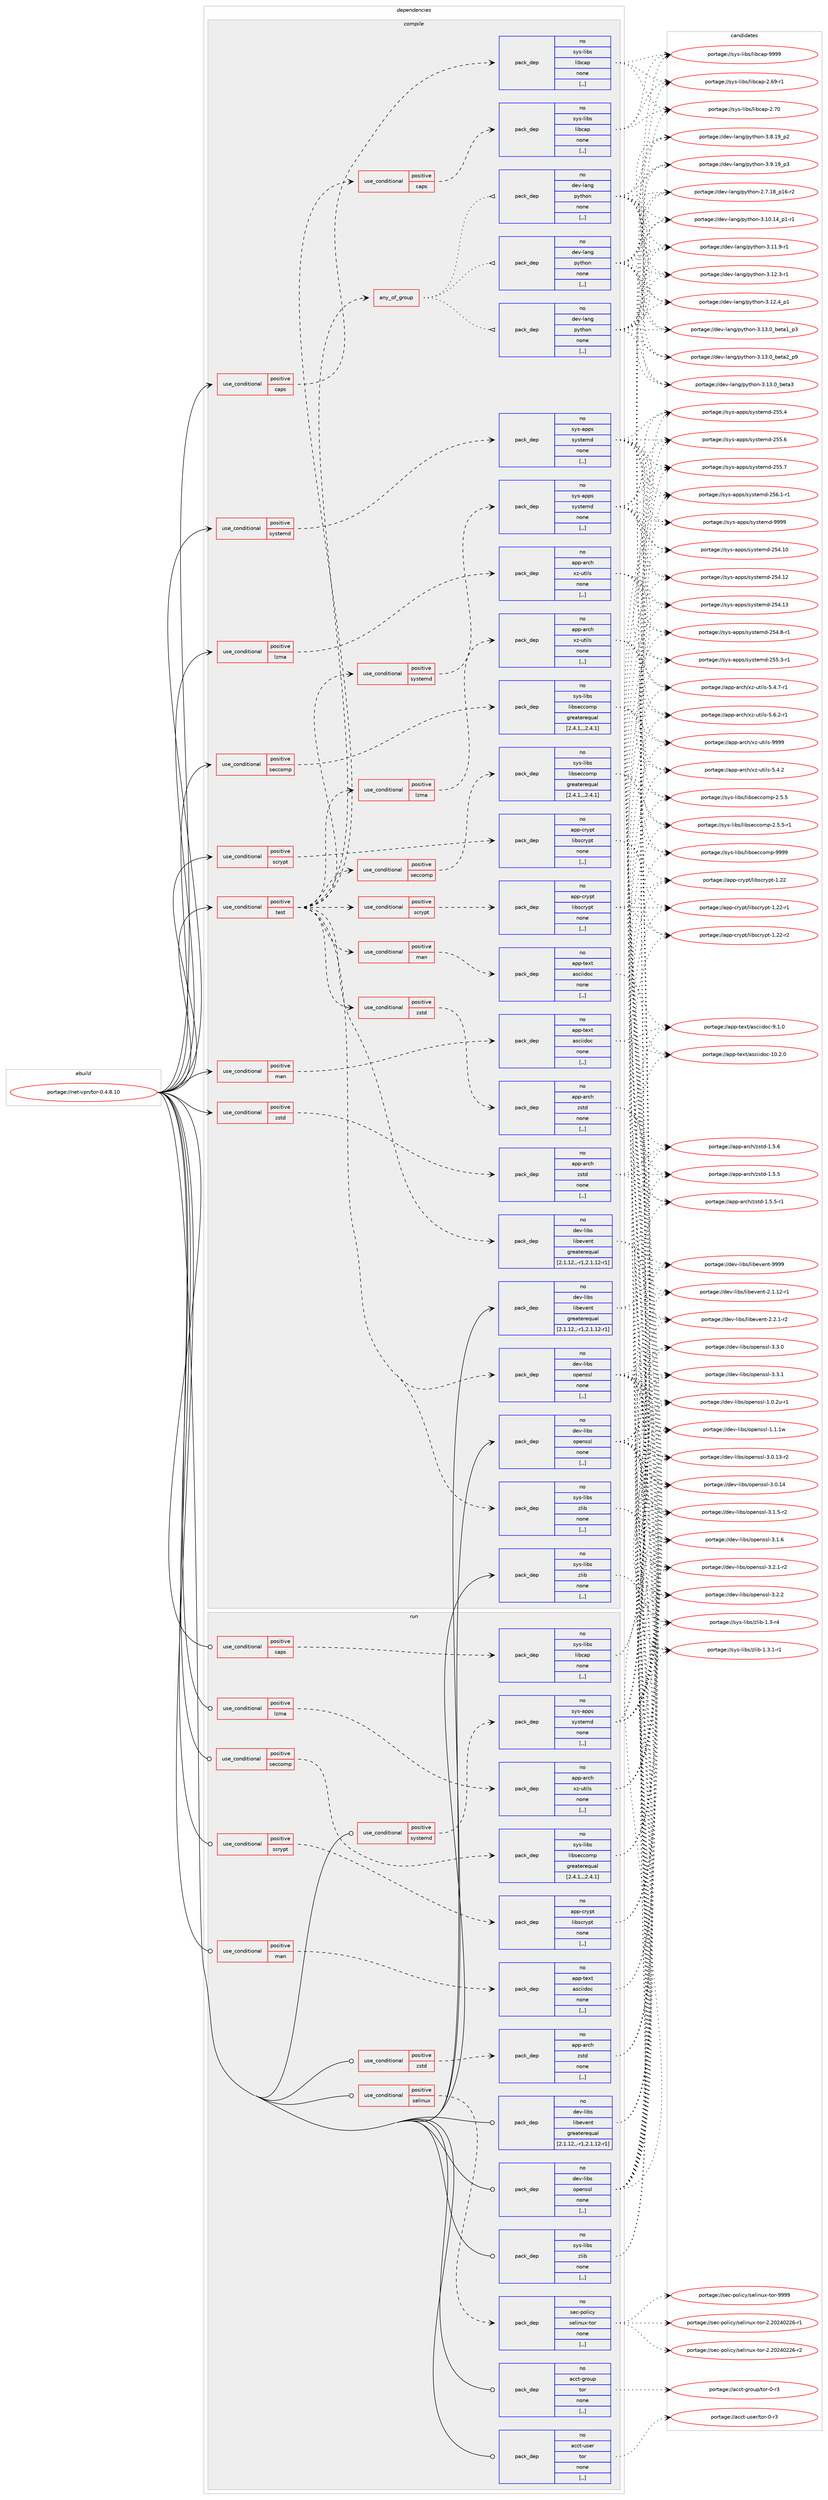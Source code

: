 digraph prolog {

# *************
# Graph options
# *************

newrank=true;
concentrate=true;
compound=true;
graph [rankdir=LR,fontname=Helvetica,fontsize=10,ranksep=1.5];#, ranksep=2.5, nodesep=0.2];
edge  [arrowhead=vee];
node  [fontname=Helvetica,fontsize=10];

# **********
# The ebuild
# **********

subgraph cluster_leftcol {
color=gray;
rank=same;
label=<<i>ebuild</i>>;
id [label="portage://net-vpn/tor-0.4.8.10", color=red, width=4, href="../net-vpn/tor-0.4.8.10.svg"];
}

# ****************
# The dependencies
# ****************

subgraph cluster_midcol {
color=gray;
label=<<i>dependencies</i>>;
subgraph cluster_compile {
fillcolor="#eeeeee";
style=filled;
label=<<i>compile</i>>;
subgraph cond100023 {
dependency378461 [label=<<TABLE BORDER="0" CELLBORDER="1" CELLSPACING="0" CELLPADDING="4"><TR><TD ROWSPAN="3" CELLPADDING="10">use_conditional</TD></TR><TR><TD>positive</TD></TR><TR><TD>caps</TD></TR></TABLE>>, shape=none, color=red];
subgraph pack275709 {
dependency378462 [label=<<TABLE BORDER="0" CELLBORDER="1" CELLSPACING="0" CELLPADDING="4" WIDTH="220"><TR><TD ROWSPAN="6" CELLPADDING="30">pack_dep</TD></TR><TR><TD WIDTH="110">no</TD></TR><TR><TD>sys-libs</TD></TR><TR><TD>libcap</TD></TR><TR><TD>none</TD></TR><TR><TD>[,,]</TD></TR></TABLE>>, shape=none, color=blue];
}
dependency378461:e -> dependency378462:w [weight=20,style="dashed",arrowhead="vee"];
}
id:e -> dependency378461:w [weight=20,style="solid",arrowhead="vee"];
subgraph cond100024 {
dependency378463 [label=<<TABLE BORDER="0" CELLBORDER="1" CELLSPACING="0" CELLPADDING="4"><TR><TD ROWSPAN="3" CELLPADDING="10">use_conditional</TD></TR><TR><TD>positive</TD></TR><TR><TD>lzma</TD></TR></TABLE>>, shape=none, color=red];
subgraph pack275710 {
dependency378464 [label=<<TABLE BORDER="0" CELLBORDER="1" CELLSPACING="0" CELLPADDING="4" WIDTH="220"><TR><TD ROWSPAN="6" CELLPADDING="30">pack_dep</TD></TR><TR><TD WIDTH="110">no</TD></TR><TR><TD>app-arch</TD></TR><TR><TD>xz-utils</TD></TR><TR><TD>none</TD></TR><TR><TD>[,,]</TD></TR></TABLE>>, shape=none, color=blue];
}
dependency378463:e -> dependency378464:w [weight=20,style="dashed",arrowhead="vee"];
}
id:e -> dependency378463:w [weight=20,style="solid",arrowhead="vee"];
subgraph cond100025 {
dependency378465 [label=<<TABLE BORDER="0" CELLBORDER="1" CELLSPACING="0" CELLPADDING="4"><TR><TD ROWSPAN="3" CELLPADDING="10">use_conditional</TD></TR><TR><TD>positive</TD></TR><TR><TD>man</TD></TR></TABLE>>, shape=none, color=red];
subgraph pack275711 {
dependency378466 [label=<<TABLE BORDER="0" CELLBORDER="1" CELLSPACING="0" CELLPADDING="4" WIDTH="220"><TR><TD ROWSPAN="6" CELLPADDING="30">pack_dep</TD></TR><TR><TD WIDTH="110">no</TD></TR><TR><TD>app-text</TD></TR><TR><TD>asciidoc</TD></TR><TR><TD>none</TD></TR><TR><TD>[,,]</TD></TR></TABLE>>, shape=none, color=blue];
}
dependency378465:e -> dependency378466:w [weight=20,style="dashed",arrowhead="vee"];
}
id:e -> dependency378465:w [weight=20,style="solid",arrowhead="vee"];
subgraph cond100026 {
dependency378467 [label=<<TABLE BORDER="0" CELLBORDER="1" CELLSPACING="0" CELLPADDING="4"><TR><TD ROWSPAN="3" CELLPADDING="10">use_conditional</TD></TR><TR><TD>positive</TD></TR><TR><TD>scrypt</TD></TR></TABLE>>, shape=none, color=red];
subgraph pack275712 {
dependency378468 [label=<<TABLE BORDER="0" CELLBORDER="1" CELLSPACING="0" CELLPADDING="4" WIDTH="220"><TR><TD ROWSPAN="6" CELLPADDING="30">pack_dep</TD></TR><TR><TD WIDTH="110">no</TD></TR><TR><TD>app-crypt</TD></TR><TR><TD>libscrypt</TD></TR><TR><TD>none</TD></TR><TR><TD>[,,]</TD></TR></TABLE>>, shape=none, color=blue];
}
dependency378467:e -> dependency378468:w [weight=20,style="dashed",arrowhead="vee"];
}
id:e -> dependency378467:w [weight=20,style="solid",arrowhead="vee"];
subgraph cond100027 {
dependency378469 [label=<<TABLE BORDER="0" CELLBORDER="1" CELLSPACING="0" CELLPADDING="4"><TR><TD ROWSPAN="3" CELLPADDING="10">use_conditional</TD></TR><TR><TD>positive</TD></TR><TR><TD>seccomp</TD></TR></TABLE>>, shape=none, color=red];
subgraph pack275713 {
dependency378470 [label=<<TABLE BORDER="0" CELLBORDER="1" CELLSPACING="0" CELLPADDING="4" WIDTH="220"><TR><TD ROWSPAN="6" CELLPADDING="30">pack_dep</TD></TR><TR><TD WIDTH="110">no</TD></TR><TR><TD>sys-libs</TD></TR><TR><TD>libseccomp</TD></TR><TR><TD>greaterequal</TD></TR><TR><TD>[2.4.1,,,2.4.1]</TD></TR></TABLE>>, shape=none, color=blue];
}
dependency378469:e -> dependency378470:w [weight=20,style="dashed",arrowhead="vee"];
}
id:e -> dependency378469:w [weight=20,style="solid",arrowhead="vee"];
subgraph cond100028 {
dependency378471 [label=<<TABLE BORDER="0" CELLBORDER="1" CELLSPACING="0" CELLPADDING="4"><TR><TD ROWSPAN="3" CELLPADDING="10">use_conditional</TD></TR><TR><TD>positive</TD></TR><TR><TD>systemd</TD></TR></TABLE>>, shape=none, color=red];
subgraph pack275714 {
dependency378472 [label=<<TABLE BORDER="0" CELLBORDER="1" CELLSPACING="0" CELLPADDING="4" WIDTH="220"><TR><TD ROWSPAN="6" CELLPADDING="30">pack_dep</TD></TR><TR><TD WIDTH="110">no</TD></TR><TR><TD>sys-apps</TD></TR><TR><TD>systemd</TD></TR><TR><TD>none</TD></TR><TR><TD>[,,]</TD></TR></TABLE>>, shape=none, color=blue];
}
dependency378471:e -> dependency378472:w [weight=20,style="dashed",arrowhead="vee"];
}
id:e -> dependency378471:w [weight=20,style="solid",arrowhead="vee"];
subgraph cond100029 {
dependency378473 [label=<<TABLE BORDER="0" CELLBORDER="1" CELLSPACING="0" CELLPADDING="4"><TR><TD ROWSPAN="3" CELLPADDING="10">use_conditional</TD></TR><TR><TD>positive</TD></TR><TR><TD>test</TD></TR></TABLE>>, shape=none, color=red];
subgraph pack275715 {
dependency378474 [label=<<TABLE BORDER="0" CELLBORDER="1" CELLSPACING="0" CELLPADDING="4" WIDTH="220"><TR><TD ROWSPAN="6" CELLPADDING="30">pack_dep</TD></TR><TR><TD WIDTH="110">no</TD></TR><TR><TD>dev-libs</TD></TR><TR><TD>libevent</TD></TR><TR><TD>greaterequal</TD></TR><TR><TD>[2.1.12,,-r1,2.1.12-r1]</TD></TR></TABLE>>, shape=none, color=blue];
}
dependency378473:e -> dependency378474:w [weight=20,style="dashed",arrowhead="vee"];
subgraph pack275716 {
dependency378475 [label=<<TABLE BORDER="0" CELLBORDER="1" CELLSPACING="0" CELLPADDING="4" WIDTH="220"><TR><TD ROWSPAN="6" CELLPADDING="30">pack_dep</TD></TR><TR><TD WIDTH="110">no</TD></TR><TR><TD>dev-libs</TD></TR><TR><TD>openssl</TD></TR><TR><TD>none</TD></TR><TR><TD>[,,]</TD></TR></TABLE>>, shape=none, color=blue];
}
dependency378473:e -> dependency378475:w [weight=20,style="dashed",arrowhead="vee"];
subgraph pack275717 {
dependency378476 [label=<<TABLE BORDER="0" CELLBORDER="1" CELLSPACING="0" CELLPADDING="4" WIDTH="220"><TR><TD ROWSPAN="6" CELLPADDING="30">pack_dep</TD></TR><TR><TD WIDTH="110">no</TD></TR><TR><TD>sys-libs</TD></TR><TR><TD>zlib</TD></TR><TR><TD>none</TD></TR><TR><TD>[,,]</TD></TR></TABLE>>, shape=none, color=blue];
}
dependency378473:e -> dependency378476:w [weight=20,style="dashed",arrowhead="vee"];
subgraph cond100030 {
dependency378477 [label=<<TABLE BORDER="0" CELLBORDER="1" CELLSPACING="0" CELLPADDING="4"><TR><TD ROWSPAN="3" CELLPADDING="10">use_conditional</TD></TR><TR><TD>positive</TD></TR><TR><TD>caps</TD></TR></TABLE>>, shape=none, color=red];
subgraph pack275718 {
dependency378478 [label=<<TABLE BORDER="0" CELLBORDER="1" CELLSPACING="0" CELLPADDING="4" WIDTH="220"><TR><TD ROWSPAN="6" CELLPADDING="30">pack_dep</TD></TR><TR><TD WIDTH="110">no</TD></TR><TR><TD>sys-libs</TD></TR><TR><TD>libcap</TD></TR><TR><TD>none</TD></TR><TR><TD>[,,]</TD></TR></TABLE>>, shape=none, color=blue];
}
dependency378477:e -> dependency378478:w [weight=20,style="dashed",arrowhead="vee"];
}
dependency378473:e -> dependency378477:w [weight=20,style="dashed",arrowhead="vee"];
subgraph cond100031 {
dependency378479 [label=<<TABLE BORDER="0" CELLBORDER="1" CELLSPACING="0" CELLPADDING="4"><TR><TD ROWSPAN="3" CELLPADDING="10">use_conditional</TD></TR><TR><TD>positive</TD></TR><TR><TD>man</TD></TR></TABLE>>, shape=none, color=red];
subgraph pack275719 {
dependency378480 [label=<<TABLE BORDER="0" CELLBORDER="1" CELLSPACING="0" CELLPADDING="4" WIDTH="220"><TR><TD ROWSPAN="6" CELLPADDING="30">pack_dep</TD></TR><TR><TD WIDTH="110">no</TD></TR><TR><TD>app-text</TD></TR><TR><TD>asciidoc</TD></TR><TR><TD>none</TD></TR><TR><TD>[,,]</TD></TR></TABLE>>, shape=none, color=blue];
}
dependency378479:e -> dependency378480:w [weight=20,style="dashed",arrowhead="vee"];
}
dependency378473:e -> dependency378479:w [weight=20,style="dashed",arrowhead="vee"];
subgraph cond100032 {
dependency378481 [label=<<TABLE BORDER="0" CELLBORDER="1" CELLSPACING="0" CELLPADDING="4"><TR><TD ROWSPAN="3" CELLPADDING="10">use_conditional</TD></TR><TR><TD>positive</TD></TR><TR><TD>lzma</TD></TR></TABLE>>, shape=none, color=red];
subgraph pack275720 {
dependency378482 [label=<<TABLE BORDER="0" CELLBORDER="1" CELLSPACING="0" CELLPADDING="4" WIDTH="220"><TR><TD ROWSPAN="6" CELLPADDING="30">pack_dep</TD></TR><TR><TD WIDTH="110">no</TD></TR><TR><TD>app-arch</TD></TR><TR><TD>xz-utils</TD></TR><TR><TD>none</TD></TR><TR><TD>[,,]</TD></TR></TABLE>>, shape=none, color=blue];
}
dependency378481:e -> dependency378482:w [weight=20,style="dashed",arrowhead="vee"];
}
dependency378473:e -> dependency378481:w [weight=20,style="dashed",arrowhead="vee"];
subgraph cond100033 {
dependency378483 [label=<<TABLE BORDER="0" CELLBORDER="1" CELLSPACING="0" CELLPADDING="4"><TR><TD ROWSPAN="3" CELLPADDING="10">use_conditional</TD></TR><TR><TD>positive</TD></TR><TR><TD>scrypt</TD></TR></TABLE>>, shape=none, color=red];
subgraph pack275721 {
dependency378484 [label=<<TABLE BORDER="0" CELLBORDER="1" CELLSPACING="0" CELLPADDING="4" WIDTH="220"><TR><TD ROWSPAN="6" CELLPADDING="30">pack_dep</TD></TR><TR><TD WIDTH="110">no</TD></TR><TR><TD>app-crypt</TD></TR><TR><TD>libscrypt</TD></TR><TR><TD>none</TD></TR><TR><TD>[,,]</TD></TR></TABLE>>, shape=none, color=blue];
}
dependency378483:e -> dependency378484:w [weight=20,style="dashed",arrowhead="vee"];
}
dependency378473:e -> dependency378483:w [weight=20,style="dashed",arrowhead="vee"];
subgraph cond100034 {
dependency378485 [label=<<TABLE BORDER="0" CELLBORDER="1" CELLSPACING="0" CELLPADDING="4"><TR><TD ROWSPAN="3" CELLPADDING="10">use_conditional</TD></TR><TR><TD>positive</TD></TR><TR><TD>seccomp</TD></TR></TABLE>>, shape=none, color=red];
subgraph pack275722 {
dependency378486 [label=<<TABLE BORDER="0" CELLBORDER="1" CELLSPACING="0" CELLPADDING="4" WIDTH="220"><TR><TD ROWSPAN="6" CELLPADDING="30">pack_dep</TD></TR><TR><TD WIDTH="110">no</TD></TR><TR><TD>sys-libs</TD></TR><TR><TD>libseccomp</TD></TR><TR><TD>greaterequal</TD></TR><TR><TD>[2.4.1,,,2.4.1]</TD></TR></TABLE>>, shape=none, color=blue];
}
dependency378485:e -> dependency378486:w [weight=20,style="dashed",arrowhead="vee"];
}
dependency378473:e -> dependency378485:w [weight=20,style="dashed",arrowhead="vee"];
subgraph cond100035 {
dependency378487 [label=<<TABLE BORDER="0" CELLBORDER="1" CELLSPACING="0" CELLPADDING="4"><TR><TD ROWSPAN="3" CELLPADDING="10">use_conditional</TD></TR><TR><TD>positive</TD></TR><TR><TD>systemd</TD></TR></TABLE>>, shape=none, color=red];
subgraph pack275723 {
dependency378488 [label=<<TABLE BORDER="0" CELLBORDER="1" CELLSPACING="0" CELLPADDING="4" WIDTH="220"><TR><TD ROWSPAN="6" CELLPADDING="30">pack_dep</TD></TR><TR><TD WIDTH="110">no</TD></TR><TR><TD>sys-apps</TD></TR><TR><TD>systemd</TD></TR><TR><TD>none</TD></TR><TR><TD>[,,]</TD></TR></TABLE>>, shape=none, color=blue];
}
dependency378487:e -> dependency378488:w [weight=20,style="dashed",arrowhead="vee"];
}
dependency378473:e -> dependency378487:w [weight=20,style="dashed",arrowhead="vee"];
subgraph cond100036 {
dependency378489 [label=<<TABLE BORDER="0" CELLBORDER="1" CELLSPACING="0" CELLPADDING="4"><TR><TD ROWSPAN="3" CELLPADDING="10">use_conditional</TD></TR><TR><TD>positive</TD></TR><TR><TD>zstd</TD></TR></TABLE>>, shape=none, color=red];
subgraph pack275724 {
dependency378490 [label=<<TABLE BORDER="0" CELLBORDER="1" CELLSPACING="0" CELLPADDING="4" WIDTH="220"><TR><TD ROWSPAN="6" CELLPADDING="30">pack_dep</TD></TR><TR><TD WIDTH="110">no</TD></TR><TR><TD>app-arch</TD></TR><TR><TD>zstd</TD></TR><TR><TD>none</TD></TR><TR><TD>[,,]</TD></TR></TABLE>>, shape=none, color=blue];
}
dependency378489:e -> dependency378490:w [weight=20,style="dashed",arrowhead="vee"];
}
dependency378473:e -> dependency378489:w [weight=20,style="dashed",arrowhead="vee"];
subgraph any2548 {
dependency378491 [label=<<TABLE BORDER="0" CELLBORDER="1" CELLSPACING="0" CELLPADDING="4"><TR><TD CELLPADDING="10">any_of_group</TD></TR></TABLE>>, shape=none, color=red];subgraph pack275725 {
dependency378492 [label=<<TABLE BORDER="0" CELLBORDER="1" CELLSPACING="0" CELLPADDING="4" WIDTH="220"><TR><TD ROWSPAN="6" CELLPADDING="30">pack_dep</TD></TR><TR><TD WIDTH="110">no</TD></TR><TR><TD>dev-lang</TD></TR><TR><TD>python</TD></TR><TR><TD>none</TD></TR><TR><TD>[,,]</TD></TR></TABLE>>, shape=none, color=blue];
}
dependency378491:e -> dependency378492:w [weight=20,style="dotted",arrowhead="oinv"];
subgraph pack275726 {
dependency378493 [label=<<TABLE BORDER="0" CELLBORDER="1" CELLSPACING="0" CELLPADDING="4" WIDTH="220"><TR><TD ROWSPAN="6" CELLPADDING="30">pack_dep</TD></TR><TR><TD WIDTH="110">no</TD></TR><TR><TD>dev-lang</TD></TR><TR><TD>python</TD></TR><TR><TD>none</TD></TR><TR><TD>[,,]</TD></TR></TABLE>>, shape=none, color=blue];
}
dependency378491:e -> dependency378493:w [weight=20,style="dotted",arrowhead="oinv"];
subgraph pack275727 {
dependency378494 [label=<<TABLE BORDER="0" CELLBORDER="1" CELLSPACING="0" CELLPADDING="4" WIDTH="220"><TR><TD ROWSPAN="6" CELLPADDING="30">pack_dep</TD></TR><TR><TD WIDTH="110">no</TD></TR><TR><TD>dev-lang</TD></TR><TR><TD>python</TD></TR><TR><TD>none</TD></TR><TR><TD>[,,]</TD></TR></TABLE>>, shape=none, color=blue];
}
dependency378491:e -> dependency378494:w [weight=20,style="dotted",arrowhead="oinv"];
}
dependency378473:e -> dependency378491:w [weight=20,style="dashed",arrowhead="vee"];
}
id:e -> dependency378473:w [weight=20,style="solid",arrowhead="vee"];
subgraph cond100037 {
dependency378495 [label=<<TABLE BORDER="0" CELLBORDER="1" CELLSPACING="0" CELLPADDING="4"><TR><TD ROWSPAN="3" CELLPADDING="10">use_conditional</TD></TR><TR><TD>positive</TD></TR><TR><TD>zstd</TD></TR></TABLE>>, shape=none, color=red];
subgraph pack275728 {
dependency378496 [label=<<TABLE BORDER="0" CELLBORDER="1" CELLSPACING="0" CELLPADDING="4" WIDTH="220"><TR><TD ROWSPAN="6" CELLPADDING="30">pack_dep</TD></TR><TR><TD WIDTH="110">no</TD></TR><TR><TD>app-arch</TD></TR><TR><TD>zstd</TD></TR><TR><TD>none</TD></TR><TR><TD>[,,]</TD></TR></TABLE>>, shape=none, color=blue];
}
dependency378495:e -> dependency378496:w [weight=20,style="dashed",arrowhead="vee"];
}
id:e -> dependency378495:w [weight=20,style="solid",arrowhead="vee"];
subgraph pack275729 {
dependency378497 [label=<<TABLE BORDER="0" CELLBORDER="1" CELLSPACING="0" CELLPADDING="4" WIDTH="220"><TR><TD ROWSPAN="6" CELLPADDING="30">pack_dep</TD></TR><TR><TD WIDTH="110">no</TD></TR><TR><TD>dev-libs</TD></TR><TR><TD>libevent</TD></TR><TR><TD>greaterequal</TD></TR><TR><TD>[2.1.12,,-r1,2.1.12-r1]</TD></TR></TABLE>>, shape=none, color=blue];
}
id:e -> dependency378497:w [weight=20,style="solid",arrowhead="vee"];
subgraph pack275730 {
dependency378498 [label=<<TABLE BORDER="0" CELLBORDER="1" CELLSPACING="0" CELLPADDING="4" WIDTH="220"><TR><TD ROWSPAN="6" CELLPADDING="30">pack_dep</TD></TR><TR><TD WIDTH="110">no</TD></TR><TR><TD>dev-libs</TD></TR><TR><TD>openssl</TD></TR><TR><TD>none</TD></TR><TR><TD>[,,]</TD></TR></TABLE>>, shape=none, color=blue];
}
id:e -> dependency378498:w [weight=20,style="solid",arrowhead="vee"];
subgraph pack275731 {
dependency378499 [label=<<TABLE BORDER="0" CELLBORDER="1" CELLSPACING="0" CELLPADDING="4" WIDTH="220"><TR><TD ROWSPAN="6" CELLPADDING="30">pack_dep</TD></TR><TR><TD WIDTH="110">no</TD></TR><TR><TD>sys-libs</TD></TR><TR><TD>zlib</TD></TR><TR><TD>none</TD></TR><TR><TD>[,,]</TD></TR></TABLE>>, shape=none, color=blue];
}
id:e -> dependency378499:w [weight=20,style="solid",arrowhead="vee"];
}
subgraph cluster_compileandrun {
fillcolor="#eeeeee";
style=filled;
label=<<i>compile and run</i>>;
}
subgraph cluster_run {
fillcolor="#eeeeee";
style=filled;
label=<<i>run</i>>;
subgraph cond100038 {
dependency378500 [label=<<TABLE BORDER="0" CELLBORDER="1" CELLSPACING="0" CELLPADDING="4"><TR><TD ROWSPAN="3" CELLPADDING="10">use_conditional</TD></TR><TR><TD>positive</TD></TR><TR><TD>caps</TD></TR></TABLE>>, shape=none, color=red];
subgraph pack275732 {
dependency378501 [label=<<TABLE BORDER="0" CELLBORDER="1" CELLSPACING="0" CELLPADDING="4" WIDTH="220"><TR><TD ROWSPAN="6" CELLPADDING="30">pack_dep</TD></TR><TR><TD WIDTH="110">no</TD></TR><TR><TD>sys-libs</TD></TR><TR><TD>libcap</TD></TR><TR><TD>none</TD></TR><TR><TD>[,,]</TD></TR></TABLE>>, shape=none, color=blue];
}
dependency378500:e -> dependency378501:w [weight=20,style="dashed",arrowhead="vee"];
}
id:e -> dependency378500:w [weight=20,style="solid",arrowhead="odot"];
subgraph cond100039 {
dependency378502 [label=<<TABLE BORDER="0" CELLBORDER="1" CELLSPACING="0" CELLPADDING="4"><TR><TD ROWSPAN="3" CELLPADDING="10">use_conditional</TD></TR><TR><TD>positive</TD></TR><TR><TD>lzma</TD></TR></TABLE>>, shape=none, color=red];
subgraph pack275733 {
dependency378503 [label=<<TABLE BORDER="0" CELLBORDER="1" CELLSPACING="0" CELLPADDING="4" WIDTH="220"><TR><TD ROWSPAN="6" CELLPADDING="30">pack_dep</TD></TR><TR><TD WIDTH="110">no</TD></TR><TR><TD>app-arch</TD></TR><TR><TD>xz-utils</TD></TR><TR><TD>none</TD></TR><TR><TD>[,,]</TD></TR></TABLE>>, shape=none, color=blue];
}
dependency378502:e -> dependency378503:w [weight=20,style="dashed",arrowhead="vee"];
}
id:e -> dependency378502:w [weight=20,style="solid",arrowhead="odot"];
subgraph cond100040 {
dependency378504 [label=<<TABLE BORDER="0" CELLBORDER="1" CELLSPACING="0" CELLPADDING="4"><TR><TD ROWSPAN="3" CELLPADDING="10">use_conditional</TD></TR><TR><TD>positive</TD></TR><TR><TD>man</TD></TR></TABLE>>, shape=none, color=red];
subgraph pack275734 {
dependency378505 [label=<<TABLE BORDER="0" CELLBORDER="1" CELLSPACING="0" CELLPADDING="4" WIDTH="220"><TR><TD ROWSPAN="6" CELLPADDING="30">pack_dep</TD></TR><TR><TD WIDTH="110">no</TD></TR><TR><TD>app-text</TD></TR><TR><TD>asciidoc</TD></TR><TR><TD>none</TD></TR><TR><TD>[,,]</TD></TR></TABLE>>, shape=none, color=blue];
}
dependency378504:e -> dependency378505:w [weight=20,style="dashed",arrowhead="vee"];
}
id:e -> dependency378504:w [weight=20,style="solid",arrowhead="odot"];
subgraph cond100041 {
dependency378506 [label=<<TABLE BORDER="0" CELLBORDER="1" CELLSPACING="0" CELLPADDING="4"><TR><TD ROWSPAN="3" CELLPADDING="10">use_conditional</TD></TR><TR><TD>positive</TD></TR><TR><TD>scrypt</TD></TR></TABLE>>, shape=none, color=red];
subgraph pack275735 {
dependency378507 [label=<<TABLE BORDER="0" CELLBORDER="1" CELLSPACING="0" CELLPADDING="4" WIDTH="220"><TR><TD ROWSPAN="6" CELLPADDING="30">pack_dep</TD></TR><TR><TD WIDTH="110">no</TD></TR><TR><TD>app-crypt</TD></TR><TR><TD>libscrypt</TD></TR><TR><TD>none</TD></TR><TR><TD>[,,]</TD></TR></TABLE>>, shape=none, color=blue];
}
dependency378506:e -> dependency378507:w [weight=20,style="dashed",arrowhead="vee"];
}
id:e -> dependency378506:w [weight=20,style="solid",arrowhead="odot"];
subgraph cond100042 {
dependency378508 [label=<<TABLE BORDER="0" CELLBORDER="1" CELLSPACING="0" CELLPADDING="4"><TR><TD ROWSPAN="3" CELLPADDING="10">use_conditional</TD></TR><TR><TD>positive</TD></TR><TR><TD>seccomp</TD></TR></TABLE>>, shape=none, color=red];
subgraph pack275736 {
dependency378509 [label=<<TABLE BORDER="0" CELLBORDER="1" CELLSPACING="0" CELLPADDING="4" WIDTH="220"><TR><TD ROWSPAN="6" CELLPADDING="30">pack_dep</TD></TR><TR><TD WIDTH="110">no</TD></TR><TR><TD>sys-libs</TD></TR><TR><TD>libseccomp</TD></TR><TR><TD>greaterequal</TD></TR><TR><TD>[2.4.1,,,2.4.1]</TD></TR></TABLE>>, shape=none, color=blue];
}
dependency378508:e -> dependency378509:w [weight=20,style="dashed",arrowhead="vee"];
}
id:e -> dependency378508:w [weight=20,style="solid",arrowhead="odot"];
subgraph cond100043 {
dependency378510 [label=<<TABLE BORDER="0" CELLBORDER="1" CELLSPACING="0" CELLPADDING="4"><TR><TD ROWSPAN="3" CELLPADDING="10">use_conditional</TD></TR><TR><TD>positive</TD></TR><TR><TD>selinux</TD></TR></TABLE>>, shape=none, color=red];
subgraph pack275737 {
dependency378511 [label=<<TABLE BORDER="0" CELLBORDER="1" CELLSPACING="0" CELLPADDING="4" WIDTH="220"><TR><TD ROWSPAN="6" CELLPADDING="30">pack_dep</TD></TR><TR><TD WIDTH="110">no</TD></TR><TR><TD>sec-policy</TD></TR><TR><TD>selinux-tor</TD></TR><TR><TD>none</TD></TR><TR><TD>[,,]</TD></TR></TABLE>>, shape=none, color=blue];
}
dependency378510:e -> dependency378511:w [weight=20,style="dashed",arrowhead="vee"];
}
id:e -> dependency378510:w [weight=20,style="solid",arrowhead="odot"];
subgraph cond100044 {
dependency378512 [label=<<TABLE BORDER="0" CELLBORDER="1" CELLSPACING="0" CELLPADDING="4"><TR><TD ROWSPAN="3" CELLPADDING="10">use_conditional</TD></TR><TR><TD>positive</TD></TR><TR><TD>systemd</TD></TR></TABLE>>, shape=none, color=red];
subgraph pack275738 {
dependency378513 [label=<<TABLE BORDER="0" CELLBORDER="1" CELLSPACING="0" CELLPADDING="4" WIDTH="220"><TR><TD ROWSPAN="6" CELLPADDING="30">pack_dep</TD></TR><TR><TD WIDTH="110">no</TD></TR><TR><TD>sys-apps</TD></TR><TR><TD>systemd</TD></TR><TR><TD>none</TD></TR><TR><TD>[,,]</TD></TR></TABLE>>, shape=none, color=blue];
}
dependency378512:e -> dependency378513:w [weight=20,style="dashed",arrowhead="vee"];
}
id:e -> dependency378512:w [weight=20,style="solid",arrowhead="odot"];
subgraph cond100045 {
dependency378514 [label=<<TABLE BORDER="0" CELLBORDER="1" CELLSPACING="0" CELLPADDING="4"><TR><TD ROWSPAN="3" CELLPADDING="10">use_conditional</TD></TR><TR><TD>positive</TD></TR><TR><TD>zstd</TD></TR></TABLE>>, shape=none, color=red];
subgraph pack275739 {
dependency378515 [label=<<TABLE BORDER="0" CELLBORDER="1" CELLSPACING="0" CELLPADDING="4" WIDTH="220"><TR><TD ROWSPAN="6" CELLPADDING="30">pack_dep</TD></TR><TR><TD WIDTH="110">no</TD></TR><TR><TD>app-arch</TD></TR><TR><TD>zstd</TD></TR><TR><TD>none</TD></TR><TR><TD>[,,]</TD></TR></TABLE>>, shape=none, color=blue];
}
dependency378514:e -> dependency378515:w [weight=20,style="dashed",arrowhead="vee"];
}
id:e -> dependency378514:w [weight=20,style="solid",arrowhead="odot"];
subgraph pack275740 {
dependency378516 [label=<<TABLE BORDER="0" CELLBORDER="1" CELLSPACING="0" CELLPADDING="4" WIDTH="220"><TR><TD ROWSPAN="6" CELLPADDING="30">pack_dep</TD></TR><TR><TD WIDTH="110">no</TD></TR><TR><TD>acct-group</TD></TR><TR><TD>tor</TD></TR><TR><TD>none</TD></TR><TR><TD>[,,]</TD></TR></TABLE>>, shape=none, color=blue];
}
id:e -> dependency378516:w [weight=20,style="solid",arrowhead="odot"];
subgraph pack275741 {
dependency378517 [label=<<TABLE BORDER="0" CELLBORDER="1" CELLSPACING="0" CELLPADDING="4" WIDTH="220"><TR><TD ROWSPAN="6" CELLPADDING="30">pack_dep</TD></TR><TR><TD WIDTH="110">no</TD></TR><TR><TD>acct-user</TD></TR><TR><TD>tor</TD></TR><TR><TD>none</TD></TR><TR><TD>[,,]</TD></TR></TABLE>>, shape=none, color=blue];
}
id:e -> dependency378517:w [weight=20,style="solid",arrowhead="odot"];
subgraph pack275742 {
dependency378518 [label=<<TABLE BORDER="0" CELLBORDER="1" CELLSPACING="0" CELLPADDING="4" WIDTH="220"><TR><TD ROWSPAN="6" CELLPADDING="30">pack_dep</TD></TR><TR><TD WIDTH="110">no</TD></TR><TR><TD>dev-libs</TD></TR><TR><TD>libevent</TD></TR><TR><TD>greaterequal</TD></TR><TR><TD>[2.1.12,,-r1,2.1.12-r1]</TD></TR></TABLE>>, shape=none, color=blue];
}
id:e -> dependency378518:w [weight=20,style="solid",arrowhead="odot"];
subgraph pack275743 {
dependency378519 [label=<<TABLE BORDER="0" CELLBORDER="1" CELLSPACING="0" CELLPADDING="4" WIDTH="220"><TR><TD ROWSPAN="6" CELLPADDING="30">pack_dep</TD></TR><TR><TD WIDTH="110">no</TD></TR><TR><TD>dev-libs</TD></TR><TR><TD>openssl</TD></TR><TR><TD>none</TD></TR><TR><TD>[,,]</TD></TR></TABLE>>, shape=none, color=blue];
}
id:e -> dependency378519:w [weight=20,style="solid",arrowhead="odot"];
subgraph pack275744 {
dependency378520 [label=<<TABLE BORDER="0" CELLBORDER="1" CELLSPACING="0" CELLPADDING="4" WIDTH="220"><TR><TD ROWSPAN="6" CELLPADDING="30">pack_dep</TD></TR><TR><TD WIDTH="110">no</TD></TR><TR><TD>sys-libs</TD></TR><TR><TD>zlib</TD></TR><TR><TD>none</TD></TR><TR><TD>[,,]</TD></TR></TABLE>>, shape=none, color=blue];
}
id:e -> dependency378520:w [weight=20,style="solid",arrowhead="odot"];
}
}

# **************
# The candidates
# **************

subgraph cluster_choices {
rank=same;
color=gray;
label=<<i>candidates</i>>;

subgraph choice275709 {
color=black;
nodesep=1;
choice11512111545108105981154710810598999711245504654574511449 [label="portage://sys-libs/libcap-2.69-r1", color=red, width=4,href="../sys-libs/libcap-2.69-r1.svg"];
choice1151211154510810598115471081059899971124550465548 [label="portage://sys-libs/libcap-2.70", color=red, width=4,href="../sys-libs/libcap-2.70.svg"];
choice1151211154510810598115471081059899971124557575757 [label="portage://sys-libs/libcap-9999", color=red, width=4,href="../sys-libs/libcap-9999.svg"];
dependency378462:e -> choice11512111545108105981154710810598999711245504654574511449:w [style=dotted,weight="100"];
dependency378462:e -> choice1151211154510810598115471081059899971124550465548:w [style=dotted,weight="100"];
dependency378462:e -> choice1151211154510810598115471081059899971124557575757:w [style=dotted,weight="100"];
}
subgraph choice275710 {
color=black;
nodesep=1;
choice971121124597114991044712012245117116105108115455346524650 [label="portage://app-arch/xz-utils-5.4.2", color=red, width=4,href="../app-arch/xz-utils-5.4.2.svg"];
choice9711211245971149910447120122451171161051081154553465246554511449 [label="portage://app-arch/xz-utils-5.4.7-r1", color=red, width=4,href="../app-arch/xz-utils-5.4.7-r1.svg"];
choice9711211245971149910447120122451171161051081154553465446504511449 [label="portage://app-arch/xz-utils-5.6.2-r1", color=red, width=4,href="../app-arch/xz-utils-5.6.2-r1.svg"];
choice9711211245971149910447120122451171161051081154557575757 [label="portage://app-arch/xz-utils-9999", color=red, width=4,href="../app-arch/xz-utils-9999.svg"];
dependency378464:e -> choice971121124597114991044712012245117116105108115455346524650:w [style=dotted,weight="100"];
dependency378464:e -> choice9711211245971149910447120122451171161051081154553465246554511449:w [style=dotted,weight="100"];
dependency378464:e -> choice9711211245971149910447120122451171161051081154553465446504511449:w [style=dotted,weight="100"];
dependency378464:e -> choice9711211245971149910447120122451171161051081154557575757:w [style=dotted,weight="100"];
}
subgraph choice275711 {
color=black;
nodesep=1;
choice97112112451161011201164797115991051051001119945494846504648 [label="portage://app-text/asciidoc-10.2.0", color=red, width=4,href="../app-text/asciidoc-10.2.0.svg"];
choice971121124511610112011647971159910510510011199455746494648 [label="portage://app-text/asciidoc-9.1.0", color=red, width=4,href="../app-text/asciidoc-9.1.0.svg"];
dependency378466:e -> choice97112112451161011201164797115991051051001119945494846504648:w [style=dotted,weight="100"];
dependency378466:e -> choice971121124511610112011647971159910510510011199455746494648:w [style=dotted,weight="100"];
}
subgraph choice275712 {
color=black;
nodesep=1;
choice9711211245991141211121164710810598115991141211121164549465050 [label="portage://app-crypt/libscrypt-1.22", color=red, width=4,href="../app-crypt/libscrypt-1.22.svg"];
choice97112112459911412111211647108105981159911412111211645494650504511449 [label="portage://app-crypt/libscrypt-1.22-r1", color=red, width=4,href="../app-crypt/libscrypt-1.22-r1.svg"];
choice97112112459911412111211647108105981159911412111211645494650504511450 [label="portage://app-crypt/libscrypt-1.22-r2", color=red, width=4,href="../app-crypt/libscrypt-1.22-r2.svg"];
dependency378468:e -> choice9711211245991141211121164710810598115991141211121164549465050:w [style=dotted,weight="100"];
dependency378468:e -> choice97112112459911412111211647108105981159911412111211645494650504511449:w [style=dotted,weight="100"];
dependency378468:e -> choice97112112459911412111211647108105981159911412111211645494650504511450:w [style=dotted,weight="100"];
}
subgraph choice275713 {
color=black;
nodesep=1;
choice115121115451081059811547108105981151019999111109112455046534653 [label="portage://sys-libs/libseccomp-2.5.5", color=red, width=4,href="../sys-libs/libseccomp-2.5.5.svg"];
choice1151211154510810598115471081059811510199991111091124550465346534511449 [label="portage://sys-libs/libseccomp-2.5.5-r1", color=red, width=4,href="../sys-libs/libseccomp-2.5.5-r1.svg"];
choice1151211154510810598115471081059811510199991111091124557575757 [label="portage://sys-libs/libseccomp-9999", color=red, width=4,href="../sys-libs/libseccomp-9999.svg"];
dependency378470:e -> choice115121115451081059811547108105981151019999111109112455046534653:w [style=dotted,weight="100"];
dependency378470:e -> choice1151211154510810598115471081059811510199991111091124550465346534511449:w [style=dotted,weight="100"];
dependency378470:e -> choice1151211154510810598115471081059811510199991111091124557575757:w [style=dotted,weight="100"];
}
subgraph choice275714 {
color=black;
nodesep=1;
choice11512111545971121121154711512111511610110910045505352464948 [label="portage://sys-apps/systemd-254.10", color=red, width=4,href="../sys-apps/systemd-254.10.svg"];
choice11512111545971121121154711512111511610110910045505352464950 [label="portage://sys-apps/systemd-254.12", color=red, width=4,href="../sys-apps/systemd-254.12.svg"];
choice11512111545971121121154711512111511610110910045505352464951 [label="portage://sys-apps/systemd-254.13", color=red, width=4,href="../sys-apps/systemd-254.13.svg"];
choice1151211154597112112115471151211151161011091004550535246564511449 [label="portage://sys-apps/systemd-254.8-r1", color=red, width=4,href="../sys-apps/systemd-254.8-r1.svg"];
choice1151211154597112112115471151211151161011091004550535346514511449 [label="portage://sys-apps/systemd-255.3-r1", color=red, width=4,href="../sys-apps/systemd-255.3-r1.svg"];
choice115121115459711211211547115121115116101109100455053534652 [label="portage://sys-apps/systemd-255.4", color=red, width=4,href="../sys-apps/systemd-255.4.svg"];
choice115121115459711211211547115121115116101109100455053534654 [label="portage://sys-apps/systemd-255.6", color=red, width=4,href="../sys-apps/systemd-255.6.svg"];
choice115121115459711211211547115121115116101109100455053534655 [label="portage://sys-apps/systemd-255.7", color=red, width=4,href="../sys-apps/systemd-255.7.svg"];
choice1151211154597112112115471151211151161011091004550535446494511449 [label="portage://sys-apps/systemd-256.1-r1", color=red, width=4,href="../sys-apps/systemd-256.1-r1.svg"];
choice1151211154597112112115471151211151161011091004557575757 [label="portage://sys-apps/systemd-9999", color=red, width=4,href="../sys-apps/systemd-9999.svg"];
dependency378472:e -> choice11512111545971121121154711512111511610110910045505352464948:w [style=dotted,weight="100"];
dependency378472:e -> choice11512111545971121121154711512111511610110910045505352464950:w [style=dotted,weight="100"];
dependency378472:e -> choice11512111545971121121154711512111511610110910045505352464951:w [style=dotted,weight="100"];
dependency378472:e -> choice1151211154597112112115471151211151161011091004550535246564511449:w [style=dotted,weight="100"];
dependency378472:e -> choice1151211154597112112115471151211151161011091004550535346514511449:w [style=dotted,weight="100"];
dependency378472:e -> choice115121115459711211211547115121115116101109100455053534652:w [style=dotted,weight="100"];
dependency378472:e -> choice115121115459711211211547115121115116101109100455053534654:w [style=dotted,weight="100"];
dependency378472:e -> choice115121115459711211211547115121115116101109100455053534655:w [style=dotted,weight="100"];
dependency378472:e -> choice1151211154597112112115471151211151161011091004550535446494511449:w [style=dotted,weight="100"];
dependency378472:e -> choice1151211154597112112115471151211151161011091004557575757:w [style=dotted,weight="100"];
}
subgraph choice275715 {
color=black;
nodesep=1;
choice10010111845108105981154710810598101118101110116455046494649504511449 [label="portage://dev-libs/libevent-2.1.12-r1", color=red, width=4,href="../dev-libs/libevent-2.1.12-r1.svg"];
choice100101118451081059811547108105981011181011101164550465046494511450 [label="portage://dev-libs/libevent-2.2.1-r2", color=red, width=4,href="../dev-libs/libevent-2.2.1-r2.svg"];
choice100101118451081059811547108105981011181011101164557575757 [label="portage://dev-libs/libevent-9999", color=red, width=4,href="../dev-libs/libevent-9999.svg"];
dependency378474:e -> choice10010111845108105981154710810598101118101110116455046494649504511449:w [style=dotted,weight="100"];
dependency378474:e -> choice100101118451081059811547108105981011181011101164550465046494511450:w [style=dotted,weight="100"];
dependency378474:e -> choice100101118451081059811547108105981011181011101164557575757:w [style=dotted,weight="100"];
}
subgraph choice275716 {
color=black;
nodesep=1;
choice1001011184510810598115471111121011101151151084549464846501174511449 [label="portage://dev-libs/openssl-1.0.2u-r1", color=red, width=4,href="../dev-libs/openssl-1.0.2u-r1.svg"];
choice100101118451081059811547111112101110115115108454946494649119 [label="portage://dev-libs/openssl-1.1.1w", color=red, width=4,href="../dev-libs/openssl-1.1.1w.svg"];
choice100101118451081059811547111112101110115115108455146484649514511450 [label="portage://dev-libs/openssl-3.0.13-r2", color=red, width=4,href="../dev-libs/openssl-3.0.13-r2.svg"];
choice10010111845108105981154711111210111011511510845514648464952 [label="portage://dev-libs/openssl-3.0.14", color=red, width=4,href="../dev-libs/openssl-3.0.14.svg"];
choice1001011184510810598115471111121011101151151084551464946534511450 [label="portage://dev-libs/openssl-3.1.5-r2", color=red, width=4,href="../dev-libs/openssl-3.1.5-r2.svg"];
choice100101118451081059811547111112101110115115108455146494654 [label="portage://dev-libs/openssl-3.1.6", color=red, width=4,href="../dev-libs/openssl-3.1.6.svg"];
choice1001011184510810598115471111121011101151151084551465046494511450 [label="portage://dev-libs/openssl-3.2.1-r2", color=red, width=4,href="../dev-libs/openssl-3.2.1-r2.svg"];
choice100101118451081059811547111112101110115115108455146504650 [label="portage://dev-libs/openssl-3.2.2", color=red, width=4,href="../dev-libs/openssl-3.2.2.svg"];
choice100101118451081059811547111112101110115115108455146514648 [label="portage://dev-libs/openssl-3.3.0", color=red, width=4,href="../dev-libs/openssl-3.3.0.svg"];
choice100101118451081059811547111112101110115115108455146514649 [label="portage://dev-libs/openssl-3.3.1", color=red, width=4,href="../dev-libs/openssl-3.3.1.svg"];
dependency378475:e -> choice1001011184510810598115471111121011101151151084549464846501174511449:w [style=dotted,weight="100"];
dependency378475:e -> choice100101118451081059811547111112101110115115108454946494649119:w [style=dotted,weight="100"];
dependency378475:e -> choice100101118451081059811547111112101110115115108455146484649514511450:w [style=dotted,weight="100"];
dependency378475:e -> choice10010111845108105981154711111210111011511510845514648464952:w [style=dotted,weight="100"];
dependency378475:e -> choice1001011184510810598115471111121011101151151084551464946534511450:w [style=dotted,weight="100"];
dependency378475:e -> choice100101118451081059811547111112101110115115108455146494654:w [style=dotted,weight="100"];
dependency378475:e -> choice1001011184510810598115471111121011101151151084551465046494511450:w [style=dotted,weight="100"];
dependency378475:e -> choice100101118451081059811547111112101110115115108455146504650:w [style=dotted,weight="100"];
dependency378475:e -> choice100101118451081059811547111112101110115115108455146514648:w [style=dotted,weight="100"];
dependency378475:e -> choice100101118451081059811547111112101110115115108455146514649:w [style=dotted,weight="100"];
}
subgraph choice275717 {
color=black;
nodesep=1;
choice11512111545108105981154712210810598454946514511452 [label="portage://sys-libs/zlib-1.3-r4", color=red, width=4,href="../sys-libs/zlib-1.3-r4.svg"];
choice115121115451081059811547122108105984549465146494511449 [label="portage://sys-libs/zlib-1.3.1-r1", color=red, width=4,href="../sys-libs/zlib-1.3.1-r1.svg"];
dependency378476:e -> choice11512111545108105981154712210810598454946514511452:w [style=dotted,weight="100"];
dependency378476:e -> choice115121115451081059811547122108105984549465146494511449:w [style=dotted,weight="100"];
}
subgraph choice275718 {
color=black;
nodesep=1;
choice11512111545108105981154710810598999711245504654574511449 [label="portage://sys-libs/libcap-2.69-r1", color=red, width=4,href="../sys-libs/libcap-2.69-r1.svg"];
choice1151211154510810598115471081059899971124550465548 [label="portage://sys-libs/libcap-2.70", color=red, width=4,href="../sys-libs/libcap-2.70.svg"];
choice1151211154510810598115471081059899971124557575757 [label="portage://sys-libs/libcap-9999", color=red, width=4,href="../sys-libs/libcap-9999.svg"];
dependency378478:e -> choice11512111545108105981154710810598999711245504654574511449:w [style=dotted,weight="100"];
dependency378478:e -> choice1151211154510810598115471081059899971124550465548:w [style=dotted,weight="100"];
dependency378478:e -> choice1151211154510810598115471081059899971124557575757:w [style=dotted,weight="100"];
}
subgraph choice275719 {
color=black;
nodesep=1;
choice97112112451161011201164797115991051051001119945494846504648 [label="portage://app-text/asciidoc-10.2.0", color=red, width=4,href="../app-text/asciidoc-10.2.0.svg"];
choice971121124511610112011647971159910510510011199455746494648 [label="portage://app-text/asciidoc-9.1.0", color=red, width=4,href="../app-text/asciidoc-9.1.0.svg"];
dependency378480:e -> choice97112112451161011201164797115991051051001119945494846504648:w [style=dotted,weight="100"];
dependency378480:e -> choice971121124511610112011647971159910510510011199455746494648:w [style=dotted,weight="100"];
}
subgraph choice275720 {
color=black;
nodesep=1;
choice971121124597114991044712012245117116105108115455346524650 [label="portage://app-arch/xz-utils-5.4.2", color=red, width=4,href="../app-arch/xz-utils-5.4.2.svg"];
choice9711211245971149910447120122451171161051081154553465246554511449 [label="portage://app-arch/xz-utils-5.4.7-r1", color=red, width=4,href="../app-arch/xz-utils-5.4.7-r1.svg"];
choice9711211245971149910447120122451171161051081154553465446504511449 [label="portage://app-arch/xz-utils-5.6.2-r1", color=red, width=4,href="../app-arch/xz-utils-5.6.2-r1.svg"];
choice9711211245971149910447120122451171161051081154557575757 [label="portage://app-arch/xz-utils-9999", color=red, width=4,href="../app-arch/xz-utils-9999.svg"];
dependency378482:e -> choice971121124597114991044712012245117116105108115455346524650:w [style=dotted,weight="100"];
dependency378482:e -> choice9711211245971149910447120122451171161051081154553465246554511449:w [style=dotted,weight="100"];
dependency378482:e -> choice9711211245971149910447120122451171161051081154553465446504511449:w [style=dotted,weight="100"];
dependency378482:e -> choice9711211245971149910447120122451171161051081154557575757:w [style=dotted,weight="100"];
}
subgraph choice275721 {
color=black;
nodesep=1;
choice9711211245991141211121164710810598115991141211121164549465050 [label="portage://app-crypt/libscrypt-1.22", color=red, width=4,href="../app-crypt/libscrypt-1.22.svg"];
choice97112112459911412111211647108105981159911412111211645494650504511449 [label="portage://app-crypt/libscrypt-1.22-r1", color=red, width=4,href="../app-crypt/libscrypt-1.22-r1.svg"];
choice97112112459911412111211647108105981159911412111211645494650504511450 [label="portage://app-crypt/libscrypt-1.22-r2", color=red, width=4,href="../app-crypt/libscrypt-1.22-r2.svg"];
dependency378484:e -> choice9711211245991141211121164710810598115991141211121164549465050:w [style=dotted,weight="100"];
dependency378484:e -> choice97112112459911412111211647108105981159911412111211645494650504511449:w [style=dotted,weight="100"];
dependency378484:e -> choice97112112459911412111211647108105981159911412111211645494650504511450:w [style=dotted,weight="100"];
}
subgraph choice275722 {
color=black;
nodesep=1;
choice115121115451081059811547108105981151019999111109112455046534653 [label="portage://sys-libs/libseccomp-2.5.5", color=red, width=4,href="../sys-libs/libseccomp-2.5.5.svg"];
choice1151211154510810598115471081059811510199991111091124550465346534511449 [label="portage://sys-libs/libseccomp-2.5.5-r1", color=red, width=4,href="../sys-libs/libseccomp-2.5.5-r1.svg"];
choice1151211154510810598115471081059811510199991111091124557575757 [label="portage://sys-libs/libseccomp-9999", color=red, width=4,href="../sys-libs/libseccomp-9999.svg"];
dependency378486:e -> choice115121115451081059811547108105981151019999111109112455046534653:w [style=dotted,weight="100"];
dependency378486:e -> choice1151211154510810598115471081059811510199991111091124550465346534511449:w [style=dotted,weight="100"];
dependency378486:e -> choice1151211154510810598115471081059811510199991111091124557575757:w [style=dotted,weight="100"];
}
subgraph choice275723 {
color=black;
nodesep=1;
choice11512111545971121121154711512111511610110910045505352464948 [label="portage://sys-apps/systemd-254.10", color=red, width=4,href="../sys-apps/systemd-254.10.svg"];
choice11512111545971121121154711512111511610110910045505352464950 [label="portage://sys-apps/systemd-254.12", color=red, width=4,href="../sys-apps/systemd-254.12.svg"];
choice11512111545971121121154711512111511610110910045505352464951 [label="portage://sys-apps/systemd-254.13", color=red, width=4,href="../sys-apps/systemd-254.13.svg"];
choice1151211154597112112115471151211151161011091004550535246564511449 [label="portage://sys-apps/systemd-254.8-r1", color=red, width=4,href="../sys-apps/systemd-254.8-r1.svg"];
choice1151211154597112112115471151211151161011091004550535346514511449 [label="portage://sys-apps/systemd-255.3-r1", color=red, width=4,href="../sys-apps/systemd-255.3-r1.svg"];
choice115121115459711211211547115121115116101109100455053534652 [label="portage://sys-apps/systemd-255.4", color=red, width=4,href="../sys-apps/systemd-255.4.svg"];
choice115121115459711211211547115121115116101109100455053534654 [label="portage://sys-apps/systemd-255.6", color=red, width=4,href="../sys-apps/systemd-255.6.svg"];
choice115121115459711211211547115121115116101109100455053534655 [label="portage://sys-apps/systemd-255.7", color=red, width=4,href="../sys-apps/systemd-255.7.svg"];
choice1151211154597112112115471151211151161011091004550535446494511449 [label="portage://sys-apps/systemd-256.1-r1", color=red, width=4,href="../sys-apps/systemd-256.1-r1.svg"];
choice1151211154597112112115471151211151161011091004557575757 [label="portage://sys-apps/systemd-9999", color=red, width=4,href="../sys-apps/systemd-9999.svg"];
dependency378488:e -> choice11512111545971121121154711512111511610110910045505352464948:w [style=dotted,weight="100"];
dependency378488:e -> choice11512111545971121121154711512111511610110910045505352464950:w [style=dotted,weight="100"];
dependency378488:e -> choice11512111545971121121154711512111511610110910045505352464951:w [style=dotted,weight="100"];
dependency378488:e -> choice1151211154597112112115471151211151161011091004550535246564511449:w [style=dotted,weight="100"];
dependency378488:e -> choice1151211154597112112115471151211151161011091004550535346514511449:w [style=dotted,weight="100"];
dependency378488:e -> choice115121115459711211211547115121115116101109100455053534652:w [style=dotted,weight="100"];
dependency378488:e -> choice115121115459711211211547115121115116101109100455053534654:w [style=dotted,weight="100"];
dependency378488:e -> choice115121115459711211211547115121115116101109100455053534655:w [style=dotted,weight="100"];
dependency378488:e -> choice1151211154597112112115471151211151161011091004550535446494511449:w [style=dotted,weight="100"];
dependency378488:e -> choice1151211154597112112115471151211151161011091004557575757:w [style=dotted,weight="100"];
}
subgraph choice275724 {
color=black;
nodesep=1;
choice9711211245971149910447122115116100454946534653 [label="portage://app-arch/zstd-1.5.5", color=red, width=4,href="../app-arch/zstd-1.5.5.svg"];
choice97112112459711499104471221151161004549465346534511449 [label="portage://app-arch/zstd-1.5.5-r1", color=red, width=4,href="../app-arch/zstd-1.5.5-r1.svg"];
choice9711211245971149910447122115116100454946534654 [label="portage://app-arch/zstd-1.5.6", color=red, width=4,href="../app-arch/zstd-1.5.6.svg"];
dependency378490:e -> choice9711211245971149910447122115116100454946534653:w [style=dotted,weight="100"];
dependency378490:e -> choice97112112459711499104471221151161004549465346534511449:w [style=dotted,weight="100"];
dependency378490:e -> choice9711211245971149910447122115116100454946534654:w [style=dotted,weight="100"];
}
subgraph choice275725 {
color=black;
nodesep=1;
choice100101118451089711010347112121116104111110455046554649569511249544511450 [label="portage://dev-lang/python-2.7.18_p16-r2", color=red, width=4,href="../dev-lang/python-2.7.18_p16-r2.svg"];
choice100101118451089711010347112121116104111110455146494846495295112494511449 [label="portage://dev-lang/python-3.10.14_p1-r1", color=red, width=4,href="../dev-lang/python-3.10.14_p1-r1.svg"];
choice100101118451089711010347112121116104111110455146494946574511449 [label="portage://dev-lang/python-3.11.9-r1", color=red, width=4,href="../dev-lang/python-3.11.9-r1.svg"];
choice100101118451089711010347112121116104111110455146495046514511449 [label="portage://dev-lang/python-3.12.3-r1", color=red, width=4,href="../dev-lang/python-3.12.3-r1.svg"];
choice100101118451089711010347112121116104111110455146495046529511249 [label="portage://dev-lang/python-3.12.4_p1", color=red, width=4,href="../dev-lang/python-3.12.4_p1.svg"];
choice10010111845108971101034711212111610411111045514649514648959810111697499511251 [label="portage://dev-lang/python-3.13.0_beta1_p3", color=red, width=4,href="../dev-lang/python-3.13.0_beta1_p3.svg"];
choice10010111845108971101034711212111610411111045514649514648959810111697509511257 [label="portage://dev-lang/python-3.13.0_beta2_p9", color=red, width=4,href="../dev-lang/python-3.13.0_beta2_p9.svg"];
choice1001011184510897110103471121211161041111104551464951464895981011169751 [label="portage://dev-lang/python-3.13.0_beta3", color=red, width=4,href="../dev-lang/python-3.13.0_beta3.svg"];
choice100101118451089711010347112121116104111110455146564649579511250 [label="portage://dev-lang/python-3.8.19_p2", color=red, width=4,href="../dev-lang/python-3.8.19_p2.svg"];
choice100101118451089711010347112121116104111110455146574649579511251 [label="portage://dev-lang/python-3.9.19_p3", color=red, width=4,href="../dev-lang/python-3.9.19_p3.svg"];
dependency378492:e -> choice100101118451089711010347112121116104111110455046554649569511249544511450:w [style=dotted,weight="100"];
dependency378492:e -> choice100101118451089711010347112121116104111110455146494846495295112494511449:w [style=dotted,weight="100"];
dependency378492:e -> choice100101118451089711010347112121116104111110455146494946574511449:w [style=dotted,weight="100"];
dependency378492:e -> choice100101118451089711010347112121116104111110455146495046514511449:w [style=dotted,weight="100"];
dependency378492:e -> choice100101118451089711010347112121116104111110455146495046529511249:w [style=dotted,weight="100"];
dependency378492:e -> choice10010111845108971101034711212111610411111045514649514648959810111697499511251:w [style=dotted,weight="100"];
dependency378492:e -> choice10010111845108971101034711212111610411111045514649514648959810111697509511257:w [style=dotted,weight="100"];
dependency378492:e -> choice1001011184510897110103471121211161041111104551464951464895981011169751:w [style=dotted,weight="100"];
dependency378492:e -> choice100101118451089711010347112121116104111110455146564649579511250:w [style=dotted,weight="100"];
dependency378492:e -> choice100101118451089711010347112121116104111110455146574649579511251:w [style=dotted,weight="100"];
}
subgraph choice275726 {
color=black;
nodesep=1;
choice100101118451089711010347112121116104111110455046554649569511249544511450 [label="portage://dev-lang/python-2.7.18_p16-r2", color=red, width=4,href="../dev-lang/python-2.7.18_p16-r2.svg"];
choice100101118451089711010347112121116104111110455146494846495295112494511449 [label="portage://dev-lang/python-3.10.14_p1-r1", color=red, width=4,href="../dev-lang/python-3.10.14_p1-r1.svg"];
choice100101118451089711010347112121116104111110455146494946574511449 [label="portage://dev-lang/python-3.11.9-r1", color=red, width=4,href="../dev-lang/python-3.11.9-r1.svg"];
choice100101118451089711010347112121116104111110455146495046514511449 [label="portage://dev-lang/python-3.12.3-r1", color=red, width=4,href="../dev-lang/python-3.12.3-r1.svg"];
choice100101118451089711010347112121116104111110455146495046529511249 [label="portage://dev-lang/python-3.12.4_p1", color=red, width=4,href="../dev-lang/python-3.12.4_p1.svg"];
choice10010111845108971101034711212111610411111045514649514648959810111697499511251 [label="portage://dev-lang/python-3.13.0_beta1_p3", color=red, width=4,href="../dev-lang/python-3.13.0_beta1_p3.svg"];
choice10010111845108971101034711212111610411111045514649514648959810111697509511257 [label="portage://dev-lang/python-3.13.0_beta2_p9", color=red, width=4,href="../dev-lang/python-3.13.0_beta2_p9.svg"];
choice1001011184510897110103471121211161041111104551464951464895981011169751 [label="portage://dev-lang/python-3.13.0_beta3", color=red, width=4,href="../dev-lang/python-3.13.0_beta3.svg"];
choice100101118451089711010347112121116104111110455146564649579511250 [label="portage://dev-lang/python-3.8.19_p2", color=red, width=4,href="../dev-lang/python-3.8.19_p2.svg"];
choice100101118451089711010347112121116104111110455146574649579511251 [label="portage://dev-lang/python-3.9.19_p3", color=red, width=4,href="../dev-lang/python-3.9.19_p3.svg"];
dependency378493:e -> choice100101118451089711010347112121116104111110455046554649569511249544511450:w [style=dotted,weight="100"];
dependency378493:e -> choice100101118451089711010347112121116104111110455146494846495295112494511449:w [style=dotted,weight="100"];
dependency378493:e -> choice100101118451089711010347112121116104111110455146494946574511449:w [style=dotted,weight="100"];
dependency378493:e -> choice100101118451089711010347112121116104111110455146495046514511449:w [style=dotted,weight="100"];
dependency378493:e -> choice100101118451089711010347112121116104111110455146495046529511249:w [style=dotted,weight="100"];
dependency378493:e -> choice10010111845108971101034711212111610411111045514649514648959810111697499511251:w [style=dotted,weight="100"];
dependency378493:e -> choice10010111845108971101034711212111610411111045514649514648959810111697509511257:w [style=dotted,weight="100"];
dependency378493:e -> choice1001011184510897110103471121211161041111104551464951464895981011169751:w [style=dotted,weight="100"];
dependency378493:e -> choice100101118451089711010347112121116104111110455146564649579511250:w [style=dotted,weight="100"];
dependency378493:e -> choice100101118451089711010347112121116104111110455146574649579511251:w [style=dotted,weight="100"];
}
subgraph choice275727 {
color=black;
nodesep=1;
choice100101118451089711010347112121116104111110455046554649569511249544511450 [label="portage://dev-lang/python-2.7.18_p16-r2", color=red, width=4,href="../dev-lang/python-2.7.18_p16-r2.svg"];
choice100101118451089711010347112121116104111110455146494846495295112494511449 [label="portage://dev-lang/python-3.10.14_p1-r1", color=red, width=4,href="../dev-lang/python-3.10.14_p1-r1.svg"];
choice100101118451089711010347112121116104111110455146494946574511449 [label="portage://dev-lang/python-3.11.9-r1", color=red, width=4,href="../dev-lang/python-3.11.9-r1.svg"];
choice100101118451089711010347112121116104111110455146495046514511449 [label="portage://dev-lang/python-3.12.3-r1", color=red, width=4,href="../dev-lang/python-3.12.3-r1.svg"];
choice100101118451089711010347112121116104111110455146495046529511249 [label="portage://dev-lang/python-3.12.4_p1", color=red, width=4,href="../dev-lang/python-3.12.4_p1.svg"];
choice10010111845108971101034711212111610411111045514649514648959810111697499511251 [label="portage://dev-lang/python-3.13.0_beta1_p3", color=red, width=4,href="../dev-lang/python-3.13.0_beta1_p3.svg"];
choice10010111845108971101034711212111610411111045514649514648959810111697509511257 [label="portage://dev-lang/python-3.13.0_beta2_p9", color=red, width=4,href="../dev-lang/python-3.13.0_beta2_p9.svg"];
choice1001011184510897110103471121211161041111104551464951464895981011169751 [label="portage://dev-lang/python-3.13.0_beta3", color=red, width=4,href="../dev-lang/python-3.13.0_beta3.svg"];
choice100101118451089711010347112121116104111110455146564649579511250 [label="portage://dev-lang/python-3.8.19_p2", color=red, width=4,href="../dev-lang/python-3.8.19_p2.svg"];
choice100101118451089711010347112121116104111110455146574649579511251 [label="portage://dev-lang/python-3.9.19_p3", color=red, width=4,href="../dev-lang/python-3.9.19_p3.svg"];
dependency378494:e -> choice100101118451089711010347112121116104111110455046554649569511249544511450:w [style=dotted,weight="100"];
dependency378494:e -> choice100101118451089711010347112121116104111110455146494846495295112494511449:w [style=dotted,weight="100"];
dependency378494:e -> choice100101118451089711010347112121116104111110455146494946574511449:w [style=dotted,weight="100"];
dependency378494:e -> choice100101118451089711010347112121116104111110455146495046514511449:w [style=dotted,weight="100"];
dependency378494:e -> choice100101118451089711010347112121116104111110455146495046529511249:w [style=dotted,weight="100"];
dependency378494:e -> choice10010111845108971101034711212111610411111045514649514648959810111697499511251:w [style=dotted,weight="100"];
dependency378494:e -> choice10010111845108971101034711212111610411111045514649514648959810111697509511257:w [style=dotted,weight="100"];
dependency378494:e -> choice1001011184510897110103471121211161041111104551464951464895981011169751:w [style=dotted,weight="100"];
dependency378494:e -> choice100101118451089711010347112121116104111110455146564649579511250:w [style=dotted,weight="100"];
dependency378494:e -> choice100101118451089711010347112121116104111110455146574649579511251:w [style=dotted,weight="100"];
}
subgraph choice275728 {
color=black;
nodesep=1;
choice9711211245971149910447122115116100454946534653 [label="portage://app-arch/zstd-1.5.5", color=red, width=4,href="../app-arch/zstd-1.5.5.svg"];
choice97112112459711499104471221151161004549465346534511449 [label="portage://app-arch/zstd-1.5.5-r1", color=red, width=4,href="../app-arch/zstd-1.5.5-r1.svg"];
choice9711211245971149910447122115116100454946534654 [label="portage://app-arch/zstd-1.5.6", color=red, width=4,href="../app-arch/zstd-1.5.6.svg"];
dependency378496:e -> choice9711211245971149910447122115116100454946534653:w [style=dotted,weight="100"];
dependency378496:e -> choice97112112459711499104471221151161004549465346534511449:w [style=dotted,weight="100"];
dependency378496:e -> choice9711211245971149910447122115116100454946534654:w [style=dotted,weight="100"];
}
subgraph choice275729 {
color=black;
nodesep=1;
choice10010111845108105981154710810598101118101110116455046494649504511449 [label="portage://dev-libs/libevent-2.1.12-r1", color=red, width=4,href="../dev-libs/libevent-2.1.12-r1.svg"];
choice100101118451081059811547108105981011181011101164550465046494511450 [label="portage://dev-libs/libevent-2.2.1-r2", color=red, width=4,href="../dev-libs/libevent-2.2.1-r2.svg"];
choice100101118451081059811547108105981011181011101164557575757 [label="portage://dev-libs/libevent-9999", color=red, width=4,href="../dev-libs/libevent-9999.svg"];
dependency378497:e -> choice10010111845108105981154710810598101118101110116455046494649504511449:w [style=dotted,weight="100"];
dependency378497:e -> choice100101118451081059811547108105981011181011101164550465046494511450:w [style=dotted,weight="100"];
dependency378497:e -> choice100101118451081059811547108105981011181011101164557575757:w [style=dotted,weight="100"];
}
subgraph choice275730 {
color=black;
nodesep=1;
choice1001011184510810598115471111121011101151151084549464846501174511449 [label="portage://dev-libs/openssl-1.0.2u-r1", color=red, width=4,href="../dev-libs/openssl-1.0.2u-r1.svg"];
choice100101118451081059811547111112101110115115108454946494649119 [label="portage://dev-libs/openssl-1.1.1w", color=red, width=4,href="../dev-libs/openssl-1.1.1w.svg"];
choice100101118451081059811547111112101110115115108455146484649514511450 [label="portage://dev-libs/openssl-3.0.13-r2", color=red, width=4,href="../dev-libs/openssl-3.0.13-r2.svg"];
choice10010111845108105981154711111210111011511510845514648464952 [label="portage://dev-libs/openssl-3.0.14", color=red, width=4,href="../dev-libs/openssl-3.0.14.svg"];
choice1001011184510810598115471111121011101151151084551464946534511450 [label="portage://dev-libs/openssl-3.1.5-r2", color=red, width=4,href="../dev-libs/openssl-3.1.5-r2.svg"];
choice100101118451081059811547111112101110115115108455146494654 [label="portage://dev-libs/openssl-3.1.6", color=red, width=4,href="../dev-libs/openssl-3.1.6.svg"];
choice1001011184510810598115471111121011101151151084551465046494511450 [label="portage://dev-libs/openssl-3.2.1-r2", color=red, width=4,href="../dev-libs/openssl-3.2.1-r2.svg"];
choice100101118451081059811547111112101110115115108455146504650 [label="portage://dev-libs/openssl-3.2.2", color=red, width=4,href="../dev-libs/openssl-3.2.2.svg"];
choice100101118451081059811547111112101110115115108455146514648 [label="portage://dev-libs/openssl-3.3.0", color=red, width=4,href="../dev-libs/openssl-3.3.0.svg"];
choice100101118451081059811547111112101110115115108455146514649 [label="portage://dev-libs/openssl-3.3.1", color=red, width=4,href="../dev-libs/openssl-3.3.1.svg"];
dependency378498:e -> choice1001011184510810598115471111121011101151151084549464846501174511449:w [style=dotted,weight="100"];
dependency378498:e -> choice100101118451081059811547111112101110115115108454946494649119:w [style=dotted,weight="100"];
dependency378498:e -> choice100101118451081059811547111112101110115115108455146484649514511450:w [style=dotted,weight="100"];
dependency378498:e -> choice10010111845108105981154711111210111011511510845514648464952:w [style=dotted,weight="100"];
dependency378498:e -> choice1001011184510810598115471111121011101151151084551464946534511450:w [style=dotted,weight="100"];
dependency378498:e -> choice100101118451081059811547111112101110115115108455146494654:w [style=dotted,weight="100"];
dependency378498:e -> choice1001011184510810598115471111121011101151151084551465046494511450:w [style=dotted,weight="100"];
dependency378498:e -> choice100101118451081059811547111112101110115115108455146504650:w [style=dotted,weight="100"];
dependency378498:e -> choice100101118451081059811547111112101110115115108455146514648:w [style=dotted,weight="100"];
dependency378498:e -> choice100101118451081059811547111112101110115115108455146514649:w [style=dotted,weight="100"];
}
subgraph choice275731 {
color=black;
nodesep=1;
choice11512111545108105981154712210810598454946514511452 [label="portage://sys-libs/zlib-1.3-r4", color=red, width=4,href="../sys-libs/zlib-1.3-r4.svg"];
choice115121115451081059811547122108105984549465146494511449 [label="portage://sys-libs/zlib-1.3.1-r1", color=red, width=4,href="../sys-libs/zlib-1.3.1-r1.svg"];
dependency378499:e -> choice11512111545108105981154712210810598454946514511452:w [style=dotted,weight="100"];
dependency378499:e -> choice115121115451081059811547122108105984549465146494511449:w [style=dotted,weight="100"];
}
subgraph choice275732 {
color=black;
nodesep=1;
choice11512111545108105981154710810598999711245504654574511449 [label="portage://sys-libs/libcap-2.69-r1", color=red, width=4,href="../sys-libs/libcap-2.69-r1.svg"];
choice1151211154510810598115471081059899971124550465548 [label="portage://sys-libs/libcap-2.70", color=red, width=4,href="../sys-libs/libcap-2.70.svg"];
choice1151211154510810598115471081059899971124557575757 [label="portage://sys-libs/libcap-9999", color=red, width=4,href="../sys-libs/libcap-9999.svg"];
dependency378501:e -> choice11512111545108105981154710810598999711245504654574511449:w [style=dotted,weight="100"];
dependency378501:e -> choice1151211154510810598115471081059899971124550465548:w [style=dotted,weight="100"];
dependency378501:e -> choice1151211154510810598115471081059899971124557575757:w [style=dotted,weight="100"];
}
subgraph choice275733 {
color=black;
nodesep=1;
choice971121124597114991044712012245117116105108115455346524650 [label="portage://app-arch/xz-utils-5.4.2", color=red, width=4,href="../app-arch/xz-utils-5.4.2.svg"];
choice9711211245971149910447120122451171161051081154553465246554511449 [label="portage://app-arch/xz-utils-5.4.7-r1", color=red, width=4,href="../app-arch/xz-utils-5.4.7-r1.svg"];
choice9711211245971149910447120122451171161051081154553465446504511449 [label="portage://app-arch/xz-utils-5.6.2-r1", color=red, width=4,href="../app-arch/xz-utils-5.6.2-r1.svg"];
choice9711211245971149910447120122451171161051081154557575757 [label="portage://app-arch/xz-utils-9999", color=red, width=4,href="../app-arch/xz-utils-9999.svg"];
dependency378503:e -> choice971121124597114991044712012245117116105108115455346524650:w [style=dotted,weight="100"];
dependency378503:e -> choice9711211245971149910447120122451171161051081154553465246554511449:w [style=dotted,weight="100"];
dependency378503:e -> choice9711211245971149910447120122451171161051081154553465446504511449:w [style=dotted,weight="100"];
dependency378503:e -> choice9711211245971149910447120122451171161051081154557575757:w [style=dotted,weight="100"];
}
subgraph choice275734 {
color=black;
nodesep=1;
choice97112112451161011201164797115991051051001119945494846504648 [label="portage://app-text/asciidoc-10.2.0", color=red, width=4,href="../app-text/asciidoc-10.2.0.svg"];
choice971121124511610112011647971159910510510011199455746494648 [label="portage://app-text/asciidoc-9.1.0", color=red, width=4,href="../app-text/asciidoc-9.1.0.svg"];
dependency378505:e -> choice97112112451161011201164797115991051051001119945494846504648:w [style=dotted,weight="100"];
dependency378505:e -> choice971121124511610112011647971159910510510011199455746494648:w [style=dotted,weight="100"];
}
subgraph choice275735 {
color=black;
nodesep=1;
choice9711211245991141211121164710810598115991141211121164549465050 [label="portage://app-crypt/libscrypt-1.22", color=red, width=4,href="../app-crypt/libscrypt-1.22.svg"];
choice97112112459911412111211647108105981159911412111211645494650504511449 [label="portage://app-crypt/libscrypt-1.22-r1", color=red, width=4,href="../app-crypt/libscrypt-1.22-r1.svg"];
choice97112112459911412111211647108105981159911412111211645494650504511450 [label="portage://app-crypt/libscrypt-1.22-r2", color=red, width=4,href="../app-crypt/libscrypt-1.22-r2.svg"];
dependency378507:e -> choice9711211245991141211121164710810598115991141211121164549465050:w [style=dotted,weight="100"];
dependency378507:e -> choice97112112459911412111211647108105981159911412111211645494650504511449:w [style=dotted,weight="100"];
dependency378507:e -> choice97112112459911412111211647108105981159911412111211645494650504511450:w [style=dotted,weight="100"];
}
subgraph choice275736 {
color=black;
nodesep=1;
choice115121115451081059811547108105981151019999111109112455046534653 [label="portage://sys-libs/libseccomp-2.5.5", color=red, width=4,href="../sys-libs/libseccomp-2.5.5.svg"];
choice1151211154510810598115471081059811510199991111091124550465346534511449 [label="portage://sys-libs/libseccomp-2.5.5-r1", color=red, width=4,href="../sys-libs/libseccomp-2.5.5-r1.svg"];
choice1151211154510810598115471081059811510199991111091124557575757 [label="portage://sys-libs/libseccomp-9999", color=red, width=4,href="../sys-libs/libseccomp-9999.svg"];
dependency378509:e -> choice115121115451081059811547108105981151019999111109112455046534653:w [style=dotted,weight="100"];
dependency378509:e -> choice1151211154510810598115471081059811510199991111091124550465346534511449:w [style=dotted,weight="100"];
dependency378509:e -> choice1151211154510810598115471081059811510199991111091124557575757:w [style=dotted,weight="100"];
}
subgraph choice275737 {
color=black;
nodesep=1;
choice115101994511211110810599121471151011081051101171204511611111445504650485052485050544511449 [label="portage://sec-policy/selinux-tor-2.20240226-r1", color=red, width=4,href="../sec-policy/selinux-tor-2.20240226-r1.svg"];
choice115101994511211110810599121471151011081051101171204511611111445504650485052485050544511450 [label="portage://sec-policy/selinux-tor-2.20240226-r2", color=red, width=4,href="../sec-policy/selinux-tor-2.20240226-r2.svg"];
choice11510199451121111081059912147115101108105110117120451161111144557575757 [label="portage://sec-policy/selinux-tor-9999", color=red, width=4,href="../sec-policy/selinux-tor-9999.svg"];
dependency378511:e -> choice115101994511211110810599121471151011081051101171204511611111445504650485052485050544511449:w [style=dotted,weight="100"];
dependency378511:e -> choice115101994511211110810599121471151011081051101171204511611111445504650485052485050544511450:w [style=dotted,weight="100"];
dependency378511:e -> choice11510199451121111081059912147115101108105110117120451161111144557575757:w [style=dotted,weight="100"];
}
subgraph choice275738 {
color=black;
nodesep=1;
choice11512111545971121121154711512111511610110910045505352464948 [label="portage://sys-apps/systemd-254.10", color=red, width=4,href="../sys-apps/systemd-254.10.svg"];
choice11512111545971121121154711512111511610110910045505352464950 [label="portage://sys-apps/systemd-254.12", color=red, width=4,href="../sys-apps/systemd-254.12.svg"];
choice11512111545971121121154711512111511610110910045505352464951 [label="portage://sys-apps/systemd-254.13", color=red, width=4,href="../sys-apps/systemd-254.13.svg"];
choice1151211154597112112115471151211151161011091004550535246564511449 [label="portage://sys-apps/systemd-254.8-r1", color=red, width=4,href="../sys-apps/systemd-254.8-r1.svg"];
choice1151211154597112112115471151211151161011091004550535346514511449 [label="portage://sys-apps/systemd-255.3-r1", color=red, width=4,href="../sys-apps/systemd-255.3-r1.svg"];
choice115121115459711211211547115121115116101109100455053534652 [label="portage://sys-apps/systemd-255.4", color=red, width=4,href="../sys-apps/systemd-255.4.svg"];
choice115121115459711211211547115121115116101109100455053534654 [label="portage://sys-apps/systemd-255.6", color=red, width=4,href="../sys-apps/systemd-255.6.svg"];
choice115121115459711211211547115121115116101109100455053534655 [label="portage://sys-apps/systemd-255.7", color=red, width=4,href="../sys-apps/systemd-255.7.svg"];
choice1151211154597112112115471151211151161011091004550535446494511449 [label="portage://sys-apps/systemd-256.1-r1", color=red, width=4,href="../sys-apps/systemd-256.1-r1.svg"];
choice1151211154597112112115471151211151161011091004557575757 [label="portage://sys-apps/systemd-9999", color=red, width=4,href="../sys-apps/systemd-9999.svg"];
dependency378513:e -> choice11512111545971121121154711512111511610110910045505352464948:w [style=dotted,weight="100"];
dependency378513:e -> choice11512111545971121121154711512111511610110910045505352464950:w [style=dotted,weight="100"];
dependency378513:e -> choice11512111545971121121154711512111511610110910045505352464951:w [style=dotted,weight="100"];
dependency378513:e -> choice1151211154597112112115471151211151161011091004550535246564511449:w [style=dotted,weight="100"];
dependency378513:e -> choice1151211154597112112115471151211151161011091004550535346514511449:w [style=dotted,weight="100"];
dependency378513:e -> choice115121115459711211211547115121115116101109100455053534652:w [style=dotted,weight="100"];
dependency378513:e -> choice115121115459711211211547115121115116101109100455053534654:w [style=dotted,weight="100"];
dependency378513:e -> choice115121115459711211211547115121115116101109100455053534655:w [style=dotted,weight="100"];
dependency378513:e -> choice1151211154597112112115471151211151161011091004550535446494511449:w [style=dotted,weight="100"];
dependency378513:e -> choice1151211154597112112115471151211151161011091004557575757:w [style=dotted,weight="100"];
}
subgraph choice275739 {
color=black;
nodesep=1;
choice9711211245971149910447122115116100454946534653 [label="portage://app-arch/zstd-1.5.5", color=red, width=4,href="../app-arch/zstd-1.5.5.svg"];
choice97112112459711499104471221151161004549465346534511449 [label="portage://app-arch/zstd-1.5.5-r1", color=red, width=4,href="../app-arch/zstd-1.5.5-r1.svg"];
choice9711211245971149910447122115116100454946534654 [label="portage://app-arch/zstd-1.5.6", color=red, width=4,href="../app-arch/zstd-1.5.6.svg"];
dependency378515:e -> choice9711211245971149910447122115116100454946534653:w [style=dotted,weight="100"];
dependency378515:e -> choice97112112459711499104471221151161004549465346534511449:w [style=dotted,weight="100"];
dependency378515:e -> choice9711211245971149910447122115116100454946534654:w [style=dotted,weight="100"];
}
subgraph choice275740 {
color=black;
nodesep=1;
choice979999116451031141111171124711611111445484511451 [label="portage://acct-group/tor-0-r3", color=red, width=4,href="../acct-group/tor-0-r3.svg"];
dependency378516:e -> choice979999116451031141111171124711611111445484511451:w [style=dotted,weight="100"];
}
subgraph choice275741 {
color=black;
nodesep=1;
choice979999116451171151011144711611111445484511451 [label="portage://acct-user/tor-0-r3", color=red, width=4,href="../acct-user/tor-0-r3.svg"];
dependency378517:e -> choice979999116451171151011144711611111445484511451:w [style=dotted,weight="100"];
}
subgraph choice275742 {
color=black;
nodesep=1;
choice10010111845108105981154710810598101118101110116455046494649504511449 [label="portage://dev-libs/libevent-2.1.12-r1", color=red, width=4,href="../dev-libs/libevent-2.1.12-r1.svg"];
choice100101118451081059811547108105981011181011101164550465046494511450 [label="portage://dev-libs/libevent-2.2.1-r2", color=red, width=4,href="../dev-libs/libevent-2.2.1-r2.svg"];
choice100101118451081059811547108105981011181011101164557575757 [label="portage://dev-libs/libevent-9999", color=red, width=4,href="../dev-libs/libevent-9999.svg"];
dependency378518:e -> choice10010111845108105981154710810598101118101110116455046494649504511449:w [style=dotted,weight="100"];
dependency378518:e -> choice100101118451081059811547108105981011181011101164550465046494511450:w [style=dotted,weight="100"];
dependency378518:e -> choice100101118451081059811547108105981011181011101164557575757:w [style=dotted,weight="100"];
}
subgraph choice275743 {
color=black;
nodesep=1;
choice1001011184510810598115471111121011101151151084549464846501174511449 [label="portage://dev-libs/openssl-1.0.2u-r1", color=red, width=4,href="../dev-libs/openssl-1.0.2u-r1.svg"];
choice100101118451081059811547111112101110115115108454946494649119 [label="portage://dev-libs/openssl-1.1.1w", color=red, width=4,href="../dev-libs/openssl-1.1.1w.svg"];
choice100101118451081059811547111112101110115115108455146484649514511450 [label="portage://dev-libs/openssl-3.0.13-r2", color=red, width=4,href="../dev-libs/openssl-3.0.13-r2.svg"];
choice10010111845108105981154711111210111011511510845514648464952 [label="portage://dev-libs/openssl-3.0.14", color=red, width=4,href="../dev-libs/openssl-3.0.14.svg"];
choice1001011184510810598115471111121011101151151084551464946534511450 [label="portage://dev-libs/openssl-3.1.5-r2", color=red, width=4,href="../dev-libs/openssl-3.1.5-r2.svg"];
choice100101118451081059811547111112101110115115108455146494654 [label="portage://dev-libs/openssl-3.1.6", color=red, width=4,href="../dev-libs/openssl-3.1.6.svg"];
choice1001011184510810598115471111121011101151151084551465046494511450 [label="portage://dev-libs/openssl-3.2.1-r2", color=red, width=4,href="../dev-libs/openssl-3.2.1-r2.svg"];
choice100101118451081059811547111112101110115115108455146504650 [label="portage://dev-libs/openssl-3.2.2", color=red, width=4,href="../dev-libs/openssl-3.2.2.svg"];
choice100101118451081059811547111112101110115115108455146514648 [label="portage://dev-libs/openssl-3.3.0", color=red, width=4,href="../dev-libs/openssl-3.3.0.svg"];
choice100101118451081059811547111112101110115115108455146514649 [label="portage://dev-libs/openssl-3.3.1", color=red, width=4,href="../dev-libs/openssl-3.3.1.svg"];
dependency378519:e -> choice1001011184510810598115471111121011101151151084549464846501174511449:w [style=dotted,weight="100"];
dependency378519:e -> choice100101118451081059811547111112101110115115108454946494649119:w [style=dotted,weight="100"];
dependency378519:e -> choice100101118451081059811547111112101110115115108455146484649514511450:w [style=dotted,weight="100"];
dependency378519:e -> choice10010111845108105981154711111210111011511510845514648464952:w [style=dotted,weight="100"];
dependency378519:e -> choice1001011184510810598115471111121011101151151084551464946534511450:w [style=dotted,weight="100"];
dependency378519:e -> choice100101118451081059811547111112101110115115108455146494654:w [style=dotted,weight="100"];
dependency378519:e -> choice1001011184510810598115471111121011101151151084551465046494511450:w [style=dotted,weight="100"];
dependency378519:e -> choice100101118451081059811547111112101110115115108455146504650:w [style=dotted,weight="100"];
dependency378519:e -> choice100101118451081059811547111112101110115115108455146514648:w [style=dotted,weight="100"];
dependency378519:e -> choice100101118451081059811547111112101110115115108455146514649:w [style=dotted,weight="100"];
}
subgraph choice275744 {
color=black;
nodesep=1;
choice11512111545108105981154712210810598454946514511452 [label="portage://sys-libs/zlib-1.3-r4", color=red, width=4,href="../sys-libs/zlib-1.3-r4.svg"];
choice115121115451081059811547122108105984549465146494511449 [label="portage://sys-libs/zlib-1.3.1-r1", color=red, width=4,href="../sys-libs/zlib-1.3.1-r1.svg"];
dependency378520:e -> choice11512111545108105981154712210810598454946514511452:w [style=dotted,weight="100"];
dependency378520:e -> choice115121115451081059811547122108105984549465146494511449:w [style=dotted,weight="100"];
}
}

}

